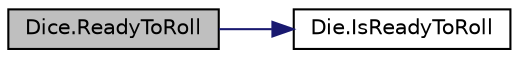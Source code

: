 digraph "Dice.ReadyToRoll"
{
 // LATEX_PDF_SIZE
  edge [fontname="Helvetica",fontsize="10",labelfontname="Helvetica",labelfontsize="10"];
  node [fontname="Helvetica",fontsize="10",shape=record];
  rankdir="LR";
  Node1 [label="Dice.ReadyToRoll",height=0.2,width=0.4,color="black", fillcolor="grey75", style="filled", fontcolor="black",tooltip=" "];
  Node1 -> Node2 [color="midnightblue",fontsize="10",style="solid",fontname="Helvetica"];
  Node2 [label="Die.IsReadyToRoll",height=0.2,width=0.4,color="black", fillcolor="white", style="filled",URL="$class_die.html#af3f246c8772c932e4ed78d35aed2e8cd",tooltip=" "];
}
